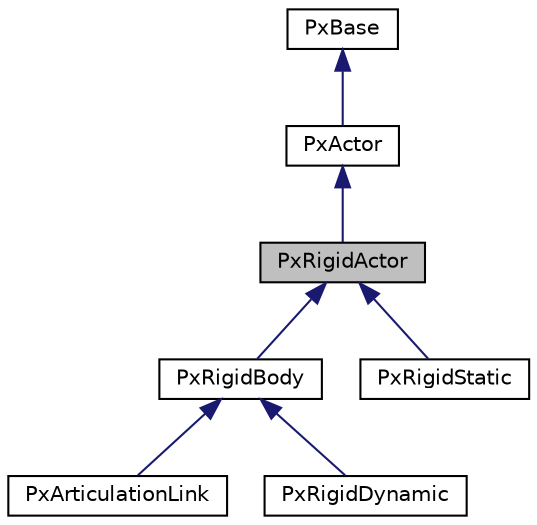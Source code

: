 digraph "PxRigidActor"
{
  edge [fontname="Helvetica",fontsize="10",labelfontname="Helvetica",labelfontsize="10"];
  node [fontname="Helvetica",fontsize="10",shape=record];
  Node0 [label="PxRigidActor",height=0.2,width=0.4,color="black", fillcolor="grey75", style="filled", fontcolor="black"];
  Node1 -> Node0 [dir="back",color="midnightblue",fontsize="10",style="solid",fontname="Helvetica"];
  Node1 [label="PxActor",height=0.2,width=0.4,color="black", fillcolor="white", style="filled",URL="$classPxActor.html",tooltip="PxActor is the base class for the main simulation objects in the physics SDK. "];
  Node2 -> Node1 [dir="back",color="midnightblue",fontsize="10",style="solid",fontname="Helvetica"];
  Node2 [label="PxBase",height=0.2,width=0.4,color="black", fillcolor="white", style="filled",URL="$classPxBase.html",tooltip="Base class for objects that can be members of a PxCollection. "];
  Node0 -> Node3 [dir="back",color="midnightblue",fontsize="10",style="solid",fontname="Helvetica"];
  Node3 [label="PxRigidBody",height=0.2,width=0.4,color="black", fillcolor="white", style="filled",URL="$classPxRigidBody.html",tooltip="PxRigidBody is a base class shared between dynamic rigid body objects. "];
  Node3 -> Node4 [dir="back",color="midnightblue",fontsize="10",style="solid",fontname="Helvetica"];
  Node4 [label="PxArticulationLink",height=0.2,width=0.4,color="black", fillcolor="white", style="filled",URL="$classPxArticulationLink.html",tooltip="a component of an articulation that represents a rigid body "];
  Node3 -> Node5 [dir="back",color="midnightblue",fontsize="10",style="solid",fontname="Helvetica"];
  Node5 [label="PxRigidDynamic",height=0.2,width=0.4,color="black", fillcolor="white", style="filled",URL="$classPxRigidDynamic.html",tooltip="PxRigidDynamic represents a dynamic rigid simulation object in the physics SDK. "];
  Node0 -> Node6 [dir="back",color="midnightblue",fontsize="10",style="solid",fontname="Helvetica"];
  Node6 [label="PxRigidStatic",height=0.2,width=0.4,color="black", fillcolor="white", style="filled",URL="$classPxRigidStatic.html",tooltip="PxRigidStatic represents a static rigid body simulation object in the physics SDK. "];
}
